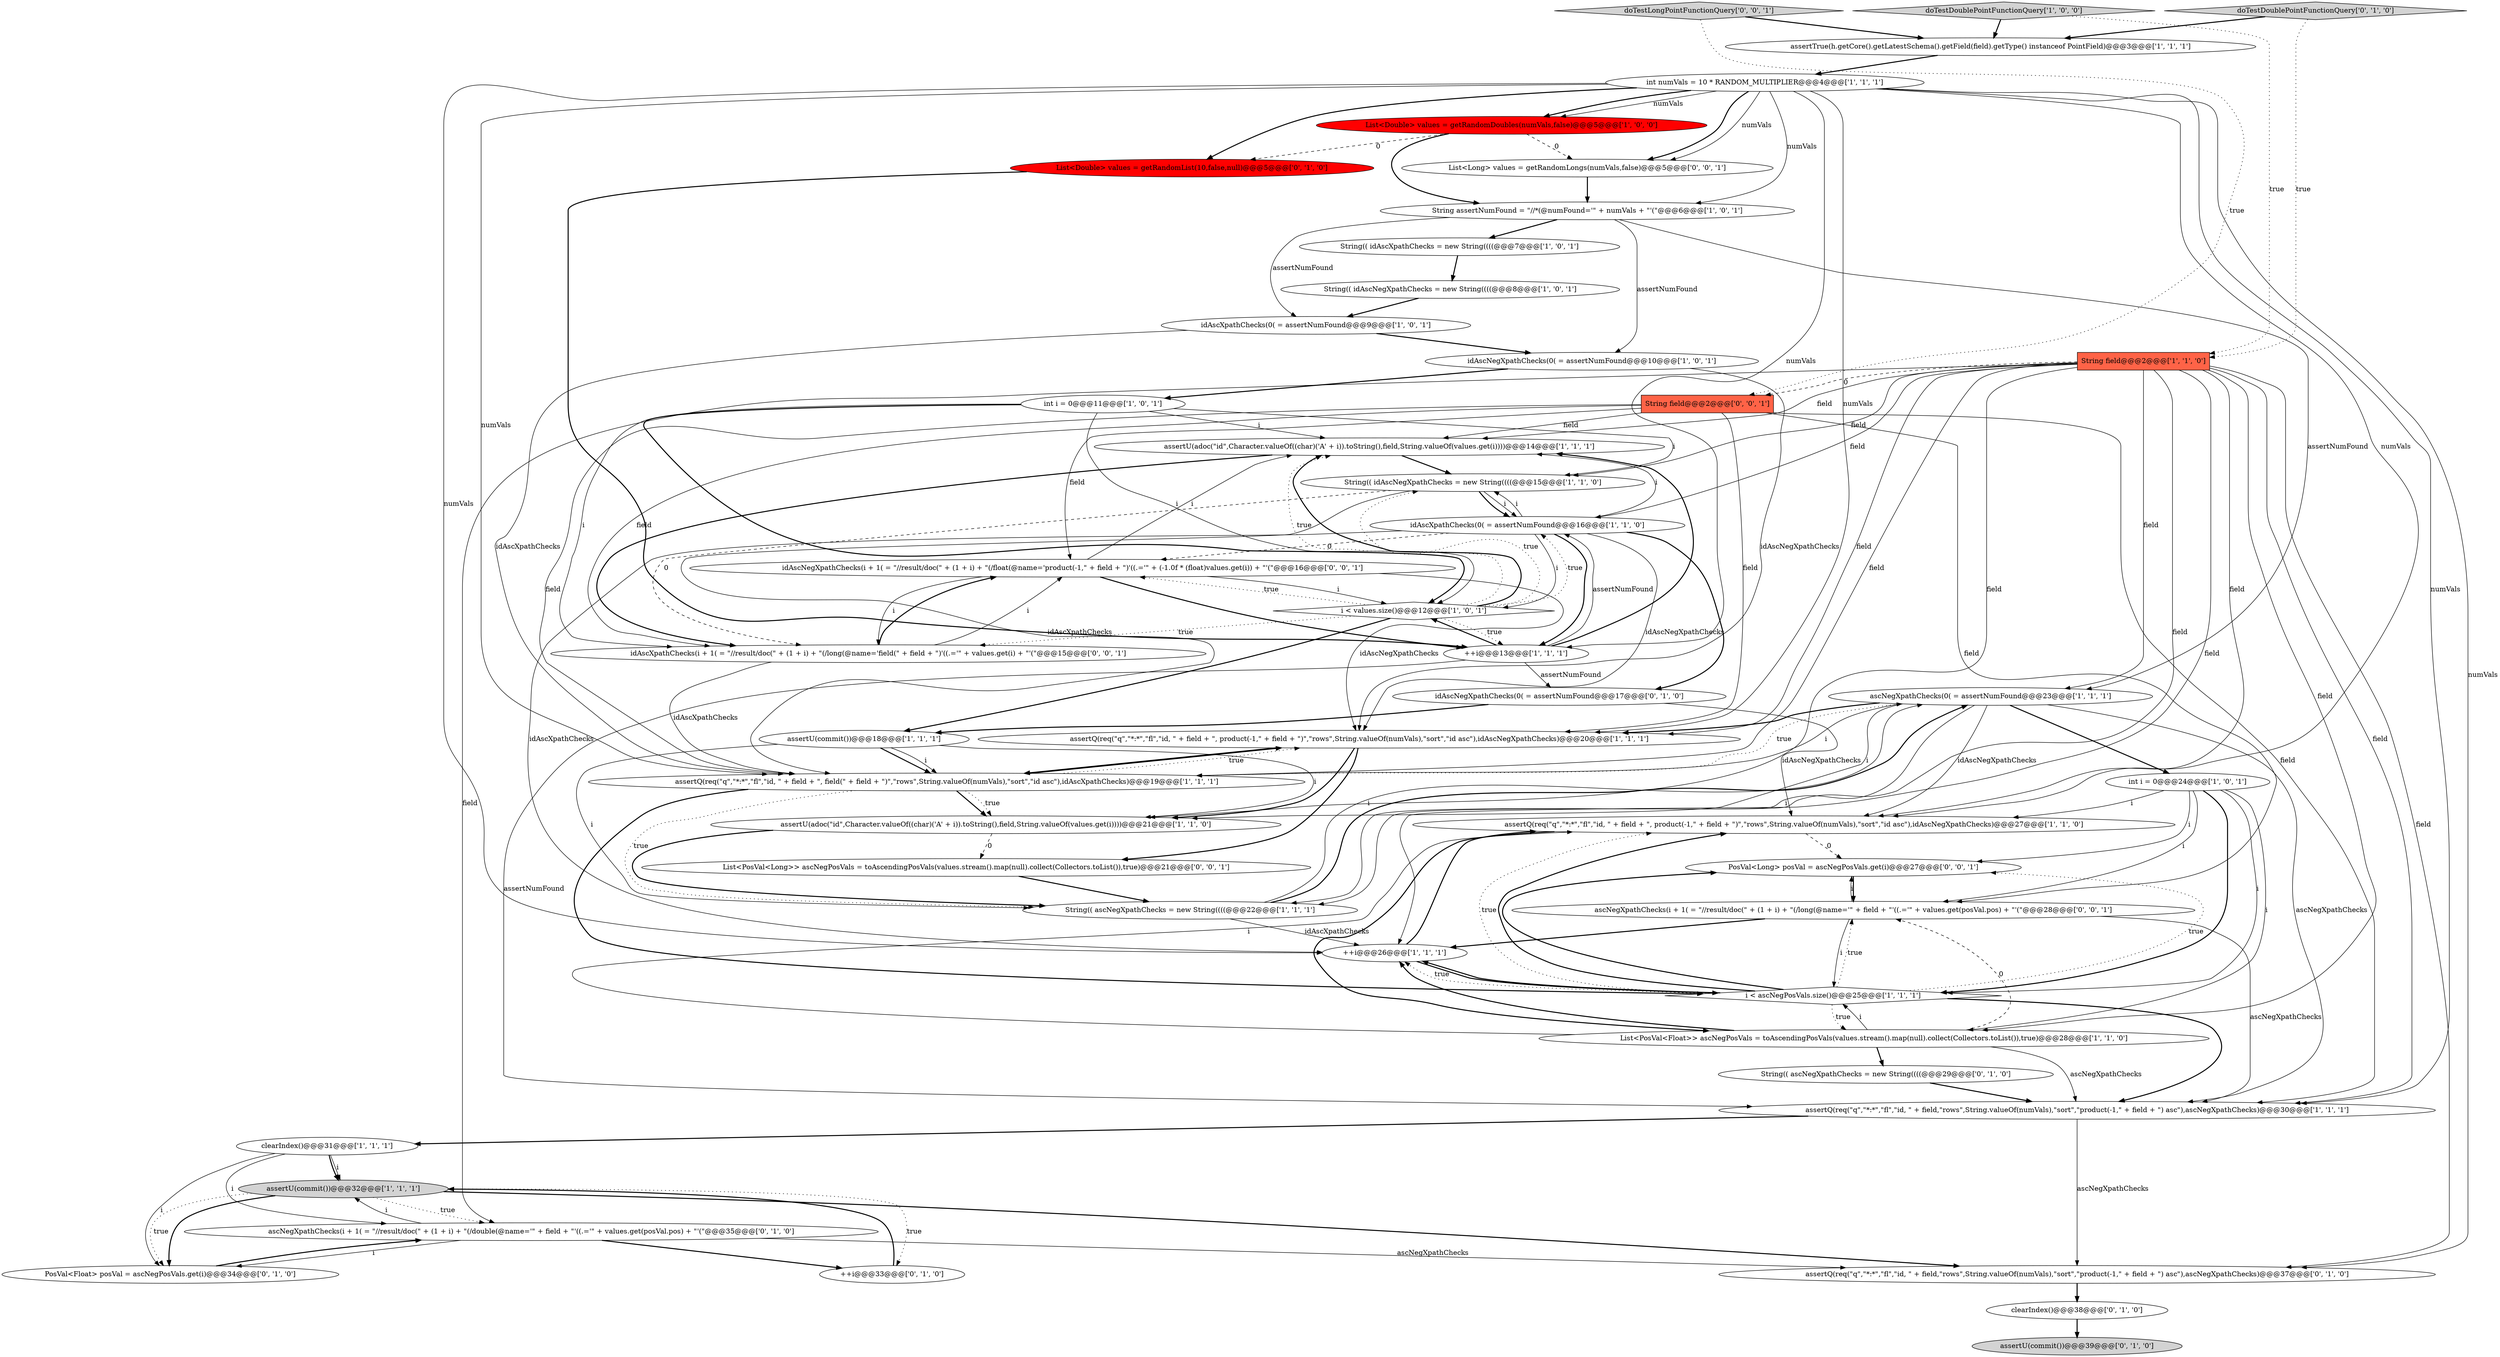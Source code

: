 digraph {
16 [style = filled, label = "assertQ(req(\"q\",\"*:*\",\"fl\",\"id, \" + field + \", product(-1,\" + field + \")\",\"rows\",String.valueOf(numVals),\"sort\",\"id asc\"),idAscNegXpathChecks)@@@27@@@['1', '1', '0']", fillcolor = white, shape = ellipse image = "AAA0AAABBB1BBB"];
25 [style = filled, label = "String(( idAscNegXpathChecks = new String((((@@@8@@@['1', '0', '1']", fillcolor = white, shape = ellipse image = "AAA0AAABBB1BBB"];
19 [style = filled, label = "ascNegXpathChecks(0( = assertNumFound@@@23@@@['1', '1', '1']", fillcolor = white, shape = ellipse image = "AAA0AAABBB1BBB"];
11 [style = filled, label = "String(( ascNegXpathChecks = new String((((@@@22@@@['1', '1', '1']", fillcolor = white, shape = ellipse image = "AAA0AAABBB1BBB"];
2 [style = filled, label = "clearIndex()@@@31@@@['1', '1', '1']", fillcolor = white, shape = ellipse image = "AAA0AAABBB1BBB"];
23 [style = filled, label = "assertU(commit())@@@32@@@['1', '1', '1']", fillcolor = lightgray, shape = ellipse image = "AAA0AAABBB1BBB"];
43 [style = filled, label = "ascNegXpathChecks(i + 1( = \"//result/doc(\" + (1 + i) + \"(/long(@name='\" + field + \"'((.='\" + values.get(posVal.pos) + \"'(\"@@@28@@@['0', '0', '1']", fillcolor = white, shape = ellipse image = "AAA0AAABBB3BBB"];
47 [style = filled, label = "doTestLongPointFunctionQuery['0', '0', '1']", fillcolor = lightgray, shape = diamond image = "AAA0AAABBB3BBB"];
10 [style = filled, label = "assertU(adoc(\"id\",Character.valueOf((char)('A' + i)).toString(),field,String.valueOf(values.get(i))))@@@21@@@['1', '1', '0']", fillcolor = white, shape = ellipse image = "AAA0AAABBB1BBB"];
29 [style = filled, label = "String field@@@2@@@['1', '1', '0']", fillcolor = tomato, shape = box image = "AAA0AAABBB1BBB"];
36 [style = filled, label = "idAscNegXpathChecks(0( = assertNumFound@@@17@@@['0', '1', '0']", fillcolor = white, shape = ellipse image = "AAA0AAABBB2BBB"];
3 [style = filled, label = "idAscXpathChecks(0( = assertNumFound@@@9@@@['1', '0', '1']", fillcolor = white, shape = ellipse image = "AAA0AAABBB1BBB"];
6 [style = filled, label = "String(( idAscXpathChecks = new String((((@@@7@@@['1', '0', '1']", fillcolor = white, shape = ellipse image = "AAA0AAABBB1BBB"];
12 [style = filled, label = "List<Double> values = getRandomDoubles(numVals,false)@@@5@@@['1', '0', '0']", fillcolor = red, shape = ellipse image = "AAA1AAABBB1BBB"];
37 [style = filled, label = "ascNegXpathChecks(i + 1( = \"//result/doc(\" + (1 + i) + \"(/double(@name='\" + field + \"'((.='\" + values.get(posVal.pos) + \"'(\"@@@35@@@['0', '1', '0']", fillcolor = white, shape = ellipse image = "AAA0AAABBB2BBB"];
34 [style = filled, label = "PosVal<Float> posVal = ascNegPosVals.get(i)@@@34@@@['0', '1', '0']", fillcolor = white, shape = ellipse image = "AAA0AAABBB2BBB"];
9 [style = filled, label = "doTestDoublePointFunctionQuery['1', '0', '0']", fillcolor = lightgray, shape = diamond image = "AAA0AAABBB1BBB"];
21 [style = filled, label = "int i = 0@@@24@@@['1', '0', '1']", fillcolor = white, shape = ellipse image = "AAA0AAABBB1BBB"];
14 [style = filled, label = "assertQ(req(\"q\",\"*:*\",\"fl\",\"id, \" + field,\"rows\",String.valueOf(numVals),\"sort\",\"product(-1,\" + field + \") asc\"),ascNegXpathChecks)@@@30@@@['1', '1', '1']", fillcolor = white, shape = ellipse image = "AAA0AAABBB1BBB"];
18 [style = filled, label = "assertQ(req(\"q\",\"*:*\",\"fl\",\"id, \" + field + \", product(-1,\" + field + \")\",\"rows\",String.valueOf(numVals),\"sort\",\"id asc\"),idAscNegXpathChecks)@@@20@@@['1', '1', '1']", fillcolor = white, shape = ellipse image = "AAA0AAABBB1BBB"];
26 [style = filled, label = "assertU(adoc(\"id\",Character.valueOf((char)('A' + i)).toString(),field,String.valueOf(values.get(i))))@@@14@@@['1', '1', '1']", fillcolor = white, shape = ellipse image = "AAA0AAABBB1BBB"];
0 [style = filled, label = "int i = 0@@@11@@@['1', '0', '1']", fillcolor = white, shape = ellipse image = "AAA0AAABBB1BBB"];
1 [style = filled, label = "assertTrue(h.getCore().getLatestSchema().getField(field).getType() instanceof PointField)@@@3@@@['1', '1', '1']", fillcolor = white, shape = ellipse image = "AAA0AAABBB1BBB"];
13 [style = filled, label = "idAscNegXpathChecks(0( = assertNumFound@@@10@@@['1', '0', '1']", fillcolor = white, shape = ellipse image = "AAA0AAABBB1BBB"];
32 [style = filled, label = "String(( ascNegXpathChecks = new String((((@@@29@@@['0', '1', '0']", fillcolor = white, shape = ellipse image = "AAA0AAABBB2BBB"];
46 [style = filled, label = "idAscNegXpathChecks(i + 1( = \"//result/doc(\" + (1 + i) + \"(/float(@name='product(-1,\" + field + \")'((.='\" + (-1.0f * (float)values.get(i)) + \"'(\"@@@16@@@['0', '0', '1']", fillcolor = white, shape = ellipse image = "AAA0AAABBB3BBB"];
7 [style = filled, label = "String assertNumFound = \"//*(@numFound='\" + numVals + \"'(\"@@@6@@@['1', '0', '1']", fillcolor = white, shape = ellipse image = "AAA0AAABBB1BBB"];
41 [style = filled, label = "List<Long> values = getRandomLongs(numVals,false)@@@5@@@['0', '0', '1']", fillcolor = white, shape = ellipse image = "AAA0AAABBB3BBB"];
45 [style = filled, label = "String field@@@2@@@['0', '0', '1']", fillcolor = tomato, shape = box image = "AAA0AAABBB3BBB"];
27 [style = filled, label = "assertU(commit())@@@18@@@['1', '1', '1']", fillcolor = white, shape = ellipse image = "AAA0AAABBB1BBB"];
20 [style = filled, label = "i < values.size()@@@12@@@['1', '0', '1']", fillcolor = white, shape = diamond image = "AAA0AAABBB1BBB"];
35 [style = filled, label = "clearIndex()@@@38@@@['0', '1', '0']", fillcolor = white, shape = ellipse image = "AAA0AAABBB2BBB"];
30 [style = filled, label = "doTestDoublePointFunctionQuery['0', '1', '0']", fillcolor = lightgray, shape = diamond image = "AAA0AAABBB2BBB"];
22 [style = filled, label = "assertQ(req(\"q\",\"*:*\",\"fl\",\"id, \" + field + \", field(\" + field + \")\",\"rows\",String.valueOf(numVals),\"sort\",\"id asc\"),idAscXpathChecks)@@@19@@@['1', '1', '1']", fillcolor = white, shape = ellipse image = "AAA0AAABBB1BBB"];
44 [style = filled, label = "PosVal<Long> posVal = ascNegPosVals.get(i)@@@27@@@['0', '0', '1']", fillcolor = white, shape = ellipse image = "AAA0AAABBB3BBB"];
8 [style = filled, label = "++i@@@13@@@['1', '1', '1']", fillcolor = white, shape = ellipse image = "AAA0AAABBB1BBB"];
5 [style = filled, label = "i < ascNegPosVals.size()@@@25@@@['1', '1', '1']", fillcolor = white, shape = diamond image = "AAA0AAABBB1BBB"];
4 [style = filled, label = "idAscXpathChecks(0( = assertNumFound@@@16@@@['1', '1', '0']", fillcolor = white, shape = ellipse image = "AAA0AAABBB1BBB"];
31 [style = filled, label = "assertU(commit())@@@39@@@['0', '1', '0']", fillcolor = lightgray, shape = ellipse image = "AAA0AAABBB2BBB"];
33 [style = filled, label = "assertQ(req(\"q\",\"*:*\",\"fl\",\"id, \" + field,\"rows\",String.valueOf(numVals),\"sort\",\"product(-1,\" + field + \") asc\"),ascNegXpathChecks)@@@37@@@['0', '1', '0']", fillcolor = white, shape = ellipse image = "AAA0AAABBB2BBB"];
38 [style = filled, label = "++i@@@33@@@['0', '1', '0']", fillcolor = white, shape = ellipse image = "AAA0AAABBB2BBB"];
15 [style = filled, label = "int numVals = 10 * RANDOM_MULTIPLIER@@@4@@@['1', '1', '1']", fillcolor = white, shape = ellipse image = "AAA0AAABBB1BBB"];
24 [style = filled, label = "++i@@@26@@@['1', '1', '1']", fillcolor = white, shape = ellipse image = "AAA0AAABBB1BBB"];
40 [style = filled, label = "List<PosVal<Long>> ascNegPosVals = toAscendingPosVals(values.stream().map(null).collect(Collectors.toList()),true)@@@21@@@['0', '0', '1']", fillcolor = white, shape = ellipse image = "AAA0AAABBB3BBB"];
17 [style = filled, label = "List<PosVal<Float>> ascNegPosVals = toAscendingPosVals(values.stream().map(null).collect(Collectors.toList()),true)@@@28@@@['1', '1', '0']", fillcolor = white, shape = ellipse image = "AAA0AAABBB1BBB"];
28 [style = filled, label = "String(( idAscNegXpathChecks = new String((((@@@15@@@['1', '1', '0']", fillcolor = white, shape = ellipse image = "AAA0AAABBB1BBB"];
39 [style = filled, label = "List<Double> values = getRandomList(10,false,null)@@@5@@@['0', '1', '0']", fillcolor = red, shape = ellipse image = "AAA1AAABBB2BBB"];
42 [style = filled, label = "idAscXpathChecks(i + 1( = \"//result/doc(\" + (1 + i) + \"(/long(@name='field(\" + field + \")'((.='\" + values.get(i) + \"'(\"@@@15@@@['0', '0', '1']", fillcolor = white, shape = ellipse image = "AAA0AAABBB3BBB"];
28->4 [style = solid, label="i"];
29->17 [style = solid, label="field"];
15->7 [style = solid, label="numVals"];
0->28 [style = solid, label="i"];
20->26 [style = bold, label=""];
15->16 [style = solid, label="numVals"];
15->22 [style = solid, label="numVals"];
11->24 [style = solid, label="idAscXpathChecks"];
45->42 [style = solid, label="field"];
15->12 [style = solid, label="numVals"];
12->7 [style = bold, label=""];
20->27 [style = bold, label=""];
29->14 [style = solid, label="field"];
2->23 [style = bold, label=""];
5->24 [style = dotted, label="true"];
5->43 [style = dotted, label="true"];
28->4 [style = bold, label=""];
40->11 [style = bold, label=""];
18->22 [style = bold, label=""];
23->33 [style = bold, label=""];
0->42 [style = solid, label="i"];
8->20 [style = bold, label=""];
20->42 [style = dotted, label="true"];
46->26 [style = solid, label="i"];
13->18 [style = solid, label="idAscNegXpathChecks"];
37->38 [style = bold, label=""];
43->24 [style = bold, label=""];
17->14 [style = solid, label="ascNegXpathChecks"];
15->41 [style = bold, label=""];
45->26 [style = solid, label="field"];
4->8 [style = bold, label=""];
4->36 [style = bold, label=""];
19->11 [style = solid, label="i"];
15->14 [style = solid, label="numVals"];
26->28 [style = bold, label=""];
43->14 [style = solid, label="ascNegXpathChecks"];
29->16 [style = solid, label="field"];
45->22 [style = solid, label="field"];
15->33 [style = solid, label="numVals"];
19->22 [style = solid, label="i"];
5->44 [style = dotted, label="true"];
42->22 [style = solid, label="idAscXpathChecks"];
10->11 [style = bold, label=""];
27->11 [style = solid, label="i"];
35->31 [style = bold, label=""];
29->22 [style = solid, label="field"];
19->18 [style = bold, label=""];
26->42 [style = bold, label=""];
22->19 [style = dotted, label="true"];
29->28 [style = solid, label="field"];
42->46 [style = bold, label=""];
17->43 [style = dashed, label="0"];
20->26 [style = dotted, label="true"];
25->3 [style = bold, label=""];
29->37 [style = solid, label="field"];
2->34 [style = solid, label="i"];
39->8 [style = bold, label=""];
29->26 [style = solid, label="field"];
28->42 [style = dashed, label="0"];
16->17 [style = bold, label=""];
29->19 [style = solid, label="field"];
29->18 [style = solid, label="field"];
27->22 [style = bold, label=""];
15->8 [style = solid, label="numVals"];
4->18 [style = solid, label="idAscNegXpathChecks"];
22->5 [style = bold, label=""];
29->45 [style = dashed, label="0"];
24->5 [style = bold, label=""];
7->3 [style = solid, label="assertNumFound"];
17->5 [style = solid, label="i"];
2->37 [style = solid, label="i"];
30->29 [style = dotted, label="true"];
22->18 [style = bold, label=""];
21->5 [style = solid, label="i"];
46->20 [style = solid, label="i"];
45->46 [style = solid, label="field"];
15->18 [style = solid, label="numVals"];
7->6 [style = bold, label=""];
19->16 [style = solid, label="idAscNegXpathChecks"];
19->14 [style = solid, label="ascNegXpathChecks"];
0->20 [style = bold, label=""];
15->12 [style = bold, label=""];
15->24 [style = solid, label="numVals"];
7->13 [style = solid, label="assertNumFound"];
7->19 [style = solid, label="assertNumFound"];
9->1 [style = bold, label=""];
37->23 [style = solid, label="i"];
12->39 [style = dashed, label="0"];
36->16 [style = solid, label="idAscNegXpathChecks"];
13->0 [style = bold, label=""];
47->1 [style = bold, label=""];
4->20 [style = solid, label="i"];
43->44 [style = solid, label="i"];
29->10 [style = solid, label="field"];
29->4 [style = solid, label="field"];
21->43 [style = solid, label="i"];
22->18 [style = dotted, label="true"];
27->22 [style = solid, label="i"];
19->10 [style = solid, label="i"];
18->40 [style = bold, label=""];
0->20 [style = solid, label="i"];
16->44 [style = dashed, label="0"];
32->14 [style = bold, label=""];
42->46 [style = solid, label="i"];
4->46 [style = dashed, label="0"];
12->41 [style = dashed, label="0"];
5->16 [style = bold, label=""];
21->5 [style = bold, label=""];
23->38 [style = dotted, label="true"];
20->46 [style = dotted, label="true"];
10->40 [style = dashed, label="0"];
18->10 [style = bold, label=""];
5->44 [style = bold, label=""];
20->4 [style = dotted, label="true"];
5->24 [style = bold, label=""];
4->24 [style = solid, label="idAscXpathChecks"];
11->19 [style = solid, label="i"];
46->8 [style = bold, label=""];
5->16 [style = dotted, label="true"];
22->10 [style = bold, label=""];
15->41 [style = solid, label="numVals"];
14->2 [style = bold, label=""];
4->26 [style = solid, label="i"];
14->33 [style = solid, label="ascNegXpathChecks"];
37->34 [style = solid, label="i"];
45->18 [style = solid, label="field"];
45->43 [style = solid, label="field"];
29->33 [style = solid, label="field"];
19->21 [style = bold, label=""];
5->17 [style = dotted, label="true"];
46->42 [style = solid, label="i"];
21->17 [style = solid, label="i"];
33->35 [style = bold, label=""];
9->29 [style = dotted, label="true"];
22->10 [style = dotted, label="true"];
30->1 [style = bold, label=""];
41->7 [style = bold, label=""];
29->24 [style = solid, label="field"];
27->10 [style = solid, label="i"];
45->14 [style = solid, label="field"];
20->8 [style = dotted, label="true"];
1->15 [style = bold, label=""];
28->22 [style = solid, label="idAscXpathChecks"];
29->11 [style = solid, label="field"];
47->45 [style = dotted, label="true"];
2->23 [style = solid, label="i"];
38->23 [style = bold, label=""];
22->11 [style = dotted, label="true"];
5->14 [style = bold, label=""];
17->32 [style = bold, label=""];
11->19 [style = bold, label=""];
0->26 [style = solid, label="i"];
37->33 [style = solid, label="ascNegXpathChecks"];
4->28 [style = solid, label="i"];
44->43 [style = bold, label=""];
21->44 [style = solid, label="i"];
23->37 [style = dotted, label="true"];
24->16 [style = bold, label=""];
3->22 [style = solid, label="idAscXpathChecks"];
17->24 [style = bold, label=""];
17->16 [style = solid, label="i"];
36->27 [style = bold, label=""];
34->37 [style = bold, label=""];
20->28 [style = dotted, label="true"];
15->39 [style = bold, label=""];
8->36 [style = solid, label="assertNumFound"];
43->5 [style = solid, label="i"];
3->13 [style = bold, label=""];
23->34 [style = bold, label=""];
8->14 [style = solid, label="assertNumFound"];
23->34 [style = dotted, label="true"];
46->18 [style = solid, label="idAscNegXpathChecks"];
21->16 [style = solid, label="i"];
8->4 [style = solid, label="assertNumFound"];
6->25 [style = bold, label=""];
8->26 [style = bold, label=""];
}
